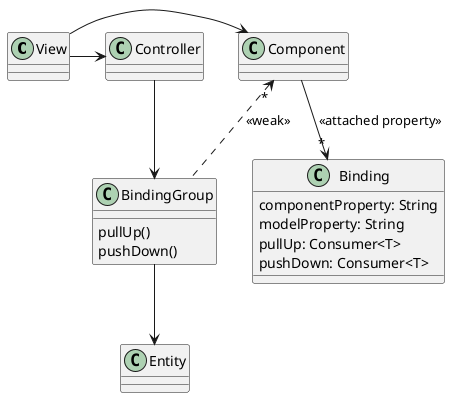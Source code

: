 @startuml

class View {
}

class Controller{
}
class Component{
}

class BindingGroup{
	pullUp()
	pushDown()
}

class Binding{
	componentProperty: String
	modelProperty: String
	pullUp: Consumer<T>
	pushDown: Consumer<T>
}

class Entity {
}
View -right-> Controller
View -right-> Component
BindingGroup .up.> "*" Component : <<weak>>
Controller -down-> BindingGroup
BindingGroup -down-> Entity
Component -down-> "*" Binding: <<attached property>>

@enduml
